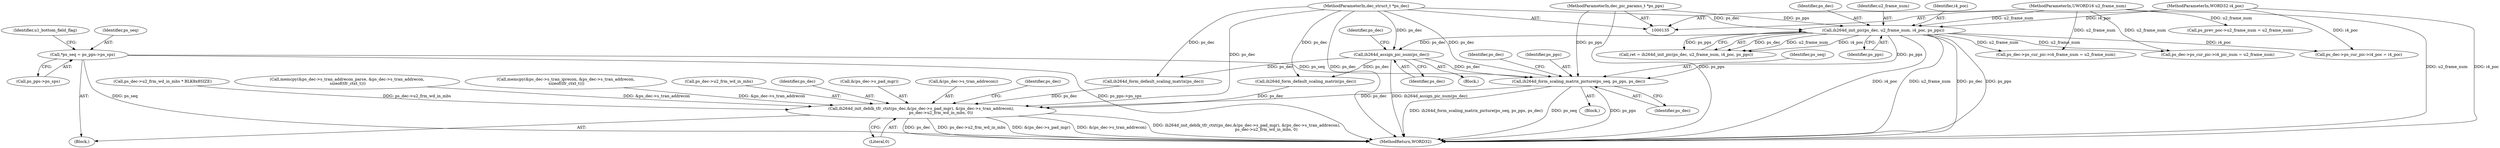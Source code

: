 digraph "0_Android_0b23c81c3dd9ec38f7e6806a3955fed1925541a0_3@pointer" {
"1001996" [label="(Call,ih264d_form_scaling_matrix_picture(ps_seq, ps_pps, ps_dec))"];
"1000169" [label="(Call,*ps_seq = ps_pps->ps_sps)"];
"1000590" [label="(Call,ih264d_init_pic(ps_dec, u2_frame_num, i4_poc, ps_pps))"];
"1000136" [label="(MethodParameterIn,dec_struct_t *ps_dec)"];
"1000139" [label="(MethodParameterIn,UWORD16 u2_frame_num)"];
"1000137" [label="(MethodParameterIn,WORD32 i4_poc)"];
"1000140" [label="(MethodParameterIn,dec_pic_params_t *ps_pps)"];
"1001944" [label="(Call,ih264d_assign_pic_num(ps_dec))"];
"1002104" [label="(Call,ih264d_init_deblk_tfr_ctxt(ps_dec,&(ps_dec->s_pad_mgr), &(ps_dec->s_tran_addrecon),\n                               ps_dec->u2_frm_wd_in_mbs, 0))"];
"1001999" [label="(Identifier,ps_dec)"];
"1000590" [label="(Call,ih264d_init_pic(ps_dec, u2_frame_num, i4_poc, ps_pps))"];
"1002085" [label="(Call,memcpy(&ps_dec->s_tran_iprecon, &ps_dec->s_tran_addrecon,\n sizeof(tfr_ctxt_t)))"];
"1002104" [label="(Call,ih264d_init_deblk_tfr_ctxt(ps_dec,&(ps_dec->s_pad_mgr), &(ps_dec->s_tran_addrecon),\n                               ps_dec->u2_frm_wd_in_mbs, 0))"];
"1002106" [label="(Call,&(ps_dec->s_pad_mgr))"];
"1002120" [label="(Identifier,ps_dec)"];
"1000176" [label="(Identifier,u1_bottom_field_flag)"];
"1002117" [label="(Literal,0)"];
"1000169" [label="(Call,*ps_seq = ps_pps->ps_sps)"];
"1001677" [label="(Call,ps_dec->u2_frm_wd_in_mbs * BLK8x8SIZE)"];
"1000136" [label="(MethodParameterIn,dec_struct_t *ps_dec)"];
"1000170" [label="(Identifier,ps_seq)"];
"1000140" [label="(MethodParameterIn,dec_pic_params_t *ps_pps)"];
"1002159" [label="(MethodReturn,WORD32)"];
"1002063" [label="(Call,memcpy(&ps_dec->s_tran_addrecon_parse, &ps_dec->s_tran_addrecon,\n sizeof(tfr_ctxt_t)))"];
"1001179" [label="(Call,ps_dec->ps_cur_pic->i4_poc = i4_poc)"];
"1001949" [label="(Identifier,ps_dec)"];
"1001995" [label="(Block,)"];
"1001186" [label="(Call,ps_dec->ps_cur_pic->i4_frame_num = u2_frame_num)"];
"1002009" [label="(Call,ih264d_form_default_scaling_matrix(ps_dec))"];
"1000593" [label="(Identifier,i4_poc)"];
"1002114" [label="(Call,ps_dec->u2_frm_wd_in_mbs)"];
"1000141" [label="(Block,)"];
"1002105" [label="(Identifier,ps_dec)"];
"1000588" [label="(Call,ret = ih264d_init_pic(ps_dec, u2_frame_num, i4_poc, ps_pps))"];
"1001193" [label="(Call,ps_dec->ps_cur_pic->i4_pic_num = u2_frame_num)"];
"1001996" [label="(Call,ih264d_form_scaling_matrix_picture(ps_seq, ps_pps, ps_dec))"];
"1002025" [label="(Call,ih264d_form_default_scaling_matrix(ps_dec))"];
"1002110" [label="(Call,&(ps_dec->s_tran_addrecon))"];
"1000139" [label="(MethodParameterIn,UWORD16 u2_frame_num)"];
"1000252" [label="(Call,ps_prev_poc->u2_frame_num = u2_frame_num)"];
"1001945" [label="(Identifier,ps_dec)"];
"1000591" [label="(Identifier,ps_dec)"];
"1001737" [label="(Block,)"];
"1000594" [label="(Identifier,ps_pps)"];
"1001997" [label="(Identifier,ps_seq)"];
"1000137" [label="(MethodParameterIn,WORD32 i4_poc)"];
"1000171" [label="(Call,ps_pps->ps_sps)"];
"1001944" [label="(Call,ih264d_assign_pic_num(ps_dec))"];
"1002003" [label="(Identifier,ps_dec)"];
"1001998" [label="(Identifier,ps_pps)"];
"1000592" [label="(Identifier,u2_frame_num)"];
"1001996" -> "1001995"  [label="AST: "];
"1001996" -> "1001999"  [label="CFG: "];
"1001997" -> "1001996"  [label="AST: "];
"1001998" -> "1001996"  [label="AST: "];
"1001999" -> "1001996"  [label="AST: "];
"1002003" -> "1001996"  [label="CFG: "];
"1001996" -> "1002159"  [label="DDG: ps_pps"];
"1001996" -> "1002159"  [label="DDG: ih264d_form_scaling_matrix_picture(ps_seq, ps_pps, ps_dec)"];
"1001996" -> "1002159"  [label="DDG: ps_seq"];
"1000169" -> "1001996"  [label="DDG: ps_seq"];
"1000590" -> "1001996"  [label="DDG: ps_pps"];
"1000140" -> "1001996"  [label="DDG: ps_pps"];
"1001944" -> "1001996"  [label="DDG: ps_dec"];
"1000136" -> "1001996"  [label="DDG: ps_dec"];
"1001996" -> "1002104"  [label="DDG: ps_dec"];
"1000169" -> "1000141"  [label="AST: "];
"1000169" -> "1000171"  [label="CFG: "];
"1000170" -> "1000169"  [label="AST: "];
"1000171" -> "1000169"  [label="AST: "];
"1000176" -> "1000169"  [label="CFG: "];
"1000169" -> "1002159"  [label="DDG: ps_pps->ps_sps"];
"1000169" -> "1002159"  [label="DDG: ps_seq"];
"1000590" -> "1000588"  [label="AST: "];
"1000590" -> "1000594"  [label="CFG: "];
"1000591" -> "1000590"  [label="AST: "];
"1000592" -> "1000590"  [label="AST: "];
"1000593" -> "1000590"  [label="AST: "];
"1000594" -> "1000590"  [label="AST: "];
"1000588" -> "1000590"  [label="CFG: "];
"1000590" -> "1002159"  [label="DDG: u2_frame_num"];
"1000590" -> "1002159"  [label="DDG: ps_dec"];
"1000590" -> "1002159"  [label="DDG: ps_pps"];
"1000590" -> "1002159"  [label="DDG: i4_poc"];
"1000590" -> "1000588"  [label="DDG: ps_dec"];
"1000590" -> "1000588"  [label="DDG: u2_frame_num"];
"1000590" -> "1000588"  [label="DDG: i4_poc"];
"1000590" -> "1000588"  [label="DDG: ps_pps"];
"1000136" -> "1000590"  [label="DDG: ps_dec"];
"1000139" -> "1000590"  [label="DDG: u2_frame_num"];
"1000137" -> "1000590"  [label="DDG: i4_poc"];
"1000140" -> "1000590"  [label="DDG: ps_pps"];
"1000590" -> "1001179"  [label="DDG: i4_poc"];
"1000590" -> "1001186"  [label="DDG: u2_frame_num"];
"1000590" -> "1001193"  [label="DDG: u2_frame_num"];
"1000590" -> "1001944"  [label="DDG: ps_dec"];
"1000136" -> "1000135"  [label="AST: "];
"1000136" -> "1002159"  [label="DDG: ps_dec"];
"1000136" -> "1001944"  [label="DDG: ps_dec"];
"1000136" -> "1002009"  [label="DDG: ps_dec"];
"1000136" -> "1002025"  [label="DDG: ps_dec"];
"1000136" -> "1002104"  [label="DDG: ps_dec"];
"1000139" -> "1000135"  [label="AST: "];
"1000139" -> "1002159"  [label="DDG: u2_frame_num"];
"1000139" -> "1000252"  [label="DDG: u2_frame_num"];
"1000139" -> "1001186"  [label="DDG: u2_frame_num"];
"1000139" -> "1001193"  [label="DDG: u2_frame_num"];
"1000137" -> "1000135"  [label="AST: "];
"1000137" -> "1002159"  [label="DDG: i4_poc"];
"1000137" -> "1001179"  [label="DDG: i4_poc"];
"1000140" -> "1000135"  [label="AST: "];
"1000140" -> "1002159"  [label="DDG: ps_pps"];
"1001944" -> "1001737"  [label="AST: "];
"1001944" -> "1001945"  [label="CFG: "];
"1001945" -> "1001944"  [label="AST: "];
"1001949" -> "1001944"  [label="CFG: "];
"1001944" -> "1002159"  [label="DDG: ih264d_assign_pic_num(ps_dec)"];
"1001944" -> "1002009"  [label="DDG: ps_dec"];
"1001944" -> "1002025"  [label="DDG: ps_dec"];
"1002104" -> "1000141"  [label="AST: "];
"1002104" -> "1002117"  [label="CFG: "];
"1002105" -> "1002104"  [label="AST: "];
"1002106" -> "1002104"  [label="AST: "];
"1002110" -> "1002104"  [label="AST: "];
"1002114" -> "1002104"  [label="AST: "];
"1002117" -> "1002104"  [label="AST: "];
"1002120" -> "1002104"  [label="CFG: "];
"1002104" -> "1002159"  [label="DDG: ps_dec->u2_frm_wd_in_mbs"];
"1002104" -> "1002159"  [label="DDG: &(ps_dec->s_pad_mgr)"];
"1002104" -> "1002159"  [label="DDG: &(ps_dec->s_tran_addrecon)"];
"1002104" -> "1002159"  [label="DDG: ih264d_init_deblk_tfr_ctxt(ps_dec,&(ps_dec->s_pad_mgr), &(ps_dec->s_tran_addrecon),\n                               ps_dec->u2_frm_wd_in_mbs, 0)"];
"1002104" -> "1002159"  [label="DDG: ps_dec"];
"1002009" -> "1002104"  [label="DDG: ps_dec"];
"1002025" -> "1002104"  [label="DDG: ps_dec"];
"1002063" -> "1002104"  [label="DDG: &ps_dec->s_tran_addrecon"];
"1002085" -> "1002104"  [label="DDG: &ps_dec->s_tran_addrecon"];
"1001677" -> "1002104"  [label="DDG: ps_dec->u2_frm_wd_in_mbs"];
}

